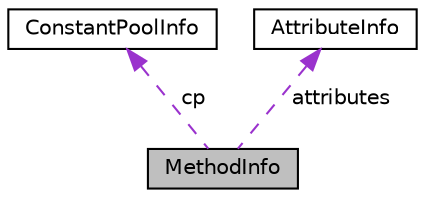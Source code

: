 digraph "MethodInfo"
{
 // LATEX_PDF_SIZE
  edge [fontname="Helvetica",fontsize="10",labelfontname="Helvetica",labelfontsize="10"];
  node [fontname="Helvetica",fontsize="10",shape=record];
  Node1 [label="MethodInfo",height=0.2,width=0.4,color="black", fillcolor="grey75", style="filled", fontcolor="black",tooltip="Estrutura que armazena os dados de um método."];
  Node2 -> Node1 [dir="back",color="darkorchid3",fontsize="10",style="dashed",label=" cp" ];
  Node2 [label="ConstantPoolInfo",height=0.2,width=0.4,color="black", fillcolor="white", style="filled",URL="$struct_constant_pool_info.html",tooltip="Estrutura base de todos os constant Pool."];
  Node3 -> Node1 [dir="back",color="darkorchid3",fontsize="10",style="dashed",label=" attributes" ];
  Node3 [label="AttributeInfo",height=0.2,width=0.4,color="black", fillcolor="white", style="filled",URL="$struct_attribute_info.html",tooltip=" "];
}
